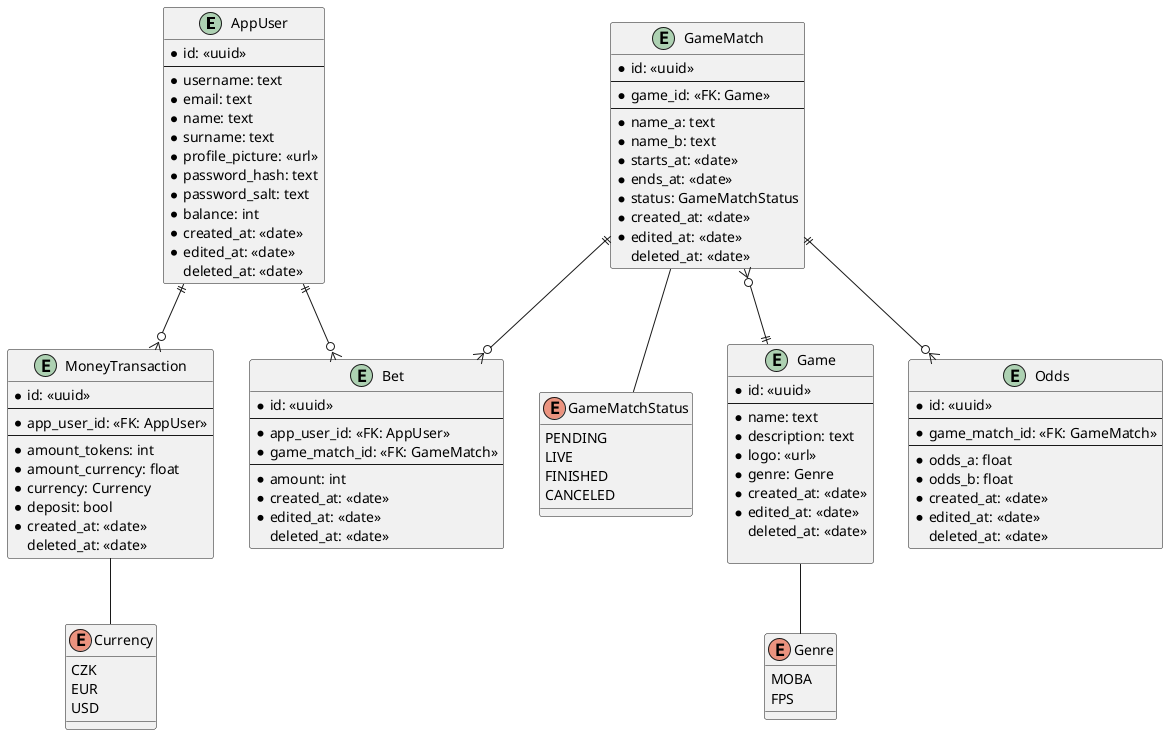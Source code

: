@startuml starbet-live

entity AppUser {
    * id: <<uuid>>
    ---
    * username: text
    * email: text
    * name: text
    * surname: text
    * profile_picture: <<url>>
    * password_hash: text
    * password_salt: text
    * balance: int
    * created_at: <<date>>
    * edited_at: <<date>>
    deleted_at: <<date>>
}

entity GameMatch {
    * id: <<uuid>>
    ---
    * game_id: <<FK: Game>>
    ---
    * name_a: text
    * name_b: text
    * starts_at: <<date>>
    * ends_at: <<date>>
    * status: GameMatchStatus
    * created_at: <<date>>
    * edited_at: <<date>>
    deleted_at: <<date>>
}

enum GameMatchStatus {
    PENDING
    LIVE
    FINISHED
    CANCELED
}

entity Game {
    * id: <<uuid>>
    ---
    ' not yet defined
    ' * type: GameType
    * name: text
    * description: text
    * logo: <<url>>
    * genre: Genre
    * created_at: <<date>>
    * edited_at: <<date>>
    deleted_at: <<date>>

}

entity Bet {
    * id: <<uuid>>
    ---
    * app_user_id: <<FK: AppUser>>
    * game_match_id: <<FK: GameMatch>>
    ---
    * amount: int
    * created_at: <<date>>
    * edited_at: <<date>>
    deleted_at: <<date>>
}

entity Odds {
    * id: <<uuid>>
    ---
    * game_match_id: <<FK: GameMatch>>
    ---
    * odds_a: float
    * odds_b: float
    * created_at: <<date>>
    * edited_at: <<date>>
    deleted_at: <<date>>
}

entity MoneyTransaction {
    * id: <<uuid>>
    ---
    * app_user_id: <<FK: AppUser>>
    ---
    * amount_tokens: int
    * amount_currency: float
    * currency: Currency
    * deposit: bool
    * created_at: <<date>>
    deleted_at: <<date>>
}

enum Currency {
    CZK
    EUR
    USD
}

enum Genre {
    MOBA
    FPS
}

GameMatch }o--|| Game
GameMatch ||--o{ Bet
GameMatch ||--o{ Odds
AppUser ||--o{ Bet
AppUser ||--o{ MoneyTransaction
GameMatch -- GameMatchStatus
Game -- Genre
MoneyTransaction -- Currency

@enduml